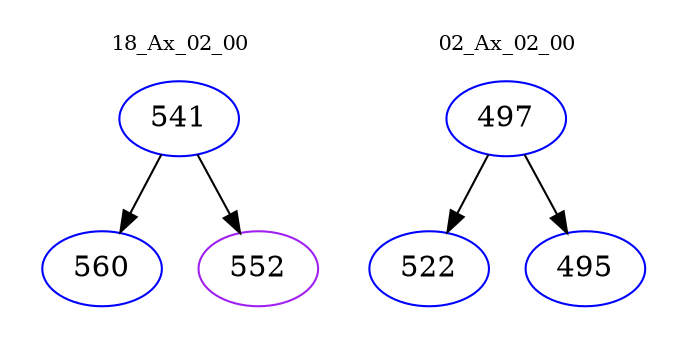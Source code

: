 digraph{
subgraph cluster_0 {
color = white
label = "18_Ax_02_00";
fontsize=10;
T0_541 [label="541", color="blue"]
T0_541 -> T0_560 [color="black"]
T0_560 [label="560", color="blue"]
T0_541 -> T0_552 [color="black"]
T0_552 [label="552", color="purple"]
}
subgraph cluster_1 {
color = white
label = "02_Ax_02_00";
fontsize=10;
T1_497 [label="497", color="blue"]
T1_497 -> T1_522 [color="black"]
T1_522 [label="522", color="blue"]
T1_497 -> T1_495 [color="black"]
T1_495 [label="495", color="blue"]
}
}
